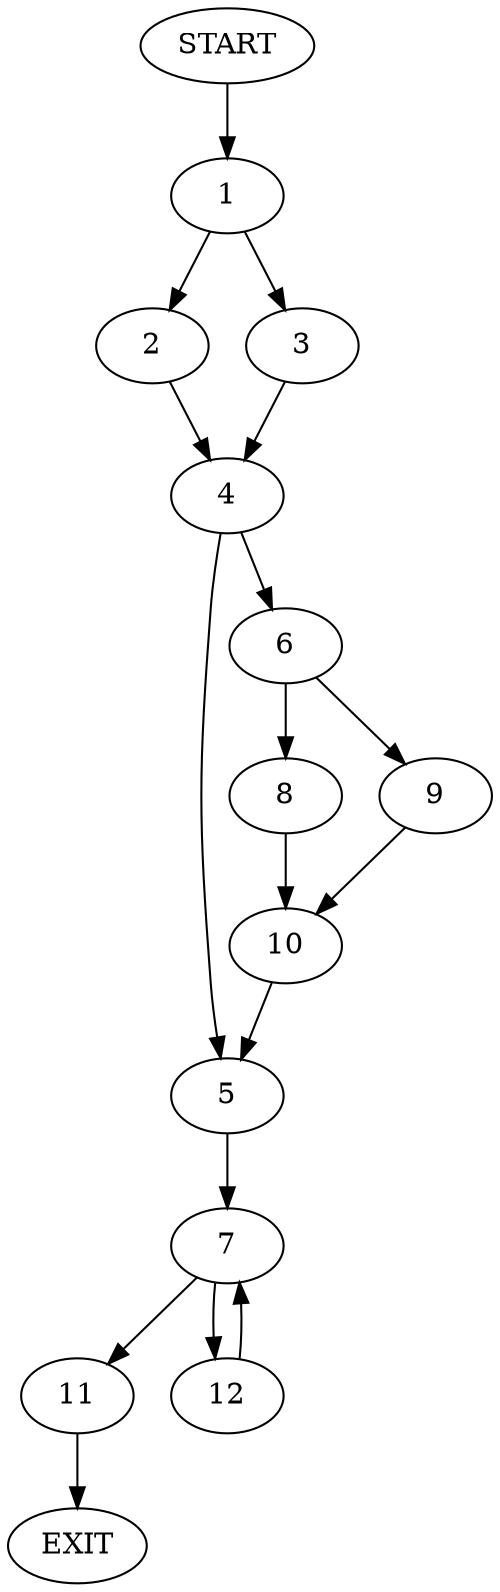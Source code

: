 digraph {
0 [label="START"]
13 [label="EXIT"]
0 -> 1
1 -> 2
1 -> 3
2 -> 4
3 -> 4
4 -> 5
4 -> 6
5 -> 7
6 -> 8
6 -> 9
8 -> 10
9 -> 10
10 -> 5
7 -> 11
7 -> 12
11 -> 13
12 -> 7
}
